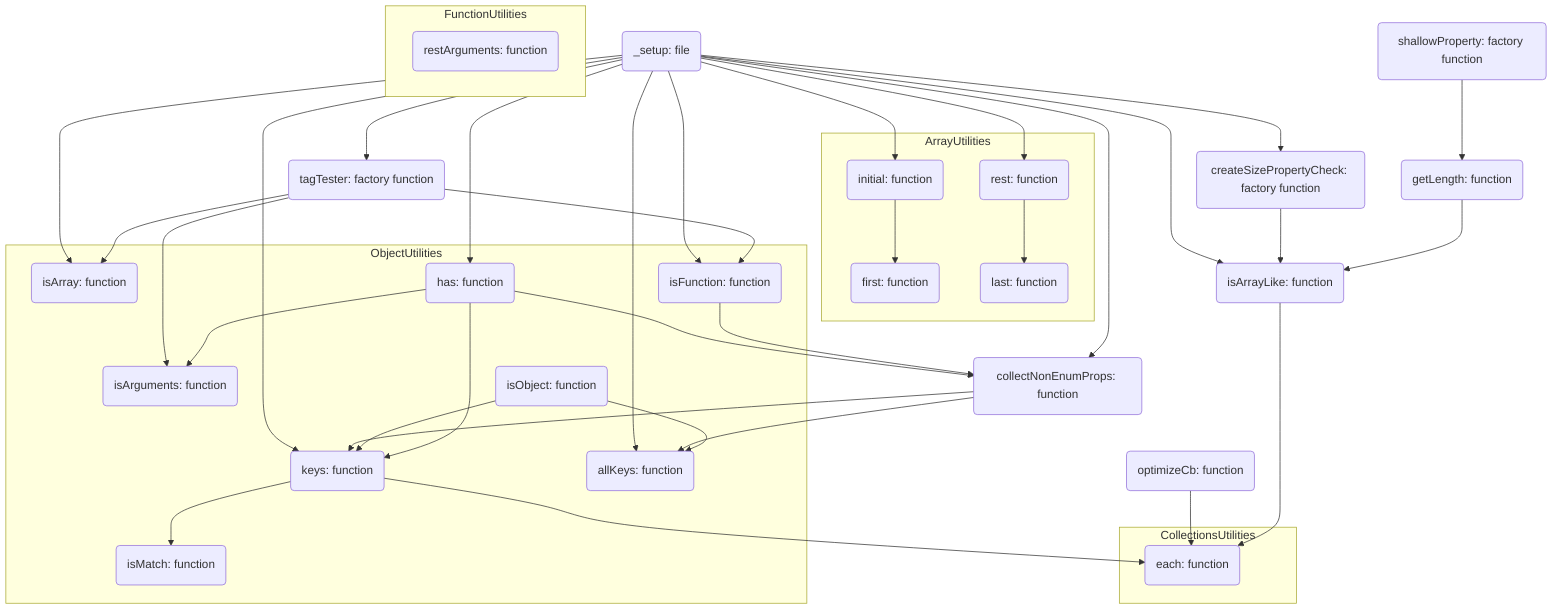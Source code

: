 flowchart TD
  %% Define nodes and their names

  %%% `_xxx` files

  _setup(_setup: file)
  _shallowProperty(shallowProperty: factory function)
  _getLength(getLength: function)
  _createSizePropertyCheck(createSizePropertyCheck: factory function)
  _isArrayLike(isArrayLike: function)
  _tagTester(tagTester: factory function)
  _optimizeCb(optimizeCb: function)
  _collectNonEnumProps(collectNonEnumProps: function)

  %%% Collections functions

  subgraph CollectionsUtilities
    each(each: function)
  end

  %%% Array functions

  subgraph ArrayUtilities
    initial(initial: function)
    first(first: function)
    rest(rest: function)
    last(last: function)
  end

  %%% Object functions

  subgraph ObjectUtilities
    isArray(isArray: function)
    isArguments(isArguments: function)
    isObject(isObject: function)
    isFunction(isFunction: function)
    isMatch(isMatch: function)
    has(has: function)
    keys(keys: function)
    allKeys(allKeys: function)
  end

  subgraph FunctionUtilities
    restArguments(restArguments: function)
  end

  %% Edge settings

  _setup --> initial
  _setup --> rest
  _setup --> _isArrayLike
  _setup --> _tagTester
  _setup --> isArray
  _setup --> has
  _setup --> _createSizePropertyCheck
  _setup --> _collectNonEnumProps
  _setup --> isFunction
  _setup --> keys
  _setup --> allKeys

  _tagTester --> isArray
  _tagTester --> isArguments
  _tagTester --> isFunction
  _shallowProperty --> _getLength
  _createSizePropertyCheck --> _isArrayLike
  _getLength --> _isArrayLike
  initial --> first
  rest --> last 
  has --> isArguments
  has --> _collectNonEnumProps
  isFunction --> _collectNonEnumProps
  _collectNonEnumProps --> keys
  isObject --> keys
  has --> keys
  _collectNonEnumProps --> allKeys
  isObject --> allKeys
  _optimizeCb --> each
  _isArrayLike --> each
  keys --> each
  keys --> isMatch

  %% Hyperlink settings

  %%% `_xxx` files
 
  click _setup "https://github.com/AshGreyG/To-Realize-Underscore/blob/main/modules/_setup.js"
  click _shallowProperty "https://github.com/AshGreyG/To-Realize-Underscore/blob/main/modules/_shallowProperty.js"
  click _getLength "https://github.com/AshGreyG/To-Realize-Underscore/blob/main/modules/_getLength.js"
  click _createSizePropertyCheck "https://github.com/AshGreyG/To-Realize-Underscore/blob/main/modules/_createSizePropertyCheck.js"
  click _isArrayLike "https://github.com/AshGreyG/To-Realize-Underscore/blob/main/modules/_isArrayLike.js"
  click _tagTester "https://github.com/AshGreyG/To-Realize-Underscore/blob/main/modules/_tagTester.js"
  click _optimizeCb "https://github.com/AshGreyG/To-Realize-Underscore/blob/main/modules/_optimizeCb.js"
  click _collectNonEnumProps "https://github.com/AshGreyG/To-Realize-Underscore/blob/main/modules/_collectNonEnumProps.js"

  %%% Collection functions

  click each "https://github.com/AshGreyG/To-Realize-Underscore/blob/main/modules/each.js"

  %%% Array functions

  click initial "https://github.com/AshGreyG/To-Realize-Underscore/blob/main/modules/initial.js"
  click first "https://github.com/AshGreyG/To-Realize-Underscore/blob/main/modules/first.js"
  click rest "https://github.com/AshGreyG/To-Realize-Underscore/blob/main/modules/rest.js"
  click last "https://github.com/AshGreyG/To-Realize-Underscore/blob/main/modules/last.js"

  %%% Object functions

  click isArray "https://github.com/AshGreyG/To-Realize-Underscore/blob/main/modules/isArray.js"
  click isArguments "https://github.com/AshGreyG/To-Realize-Underscore/blob/main/modules/isArguments.js"
  click isObject "https://github.com/AshGreyG/To-Realize-Underscore/blob/main/modules/isObject.js"
  click isFunction "https://github.com/AshGreyG/To-Realize-Underscore/blob/main/modules/isFunction.js"
  click isMatch "https://github.com/AshGreyG/To-Realize-Underscore/blob/main/modules/isMatch.js"
  click has "https://github.com/AshGreyG/To-Realize-Underscore/blob/main/modules/_has.js"
  click keys "https://github.com/AshGreyG/To-Realize-Underscore/blob/main/modules/keys.js"
  click allKeys "https://github.com/AshGreyG/To-Realize-Underscore/blob/main/modules/allKeys.js"

  %%% Function functions 😄

  click restArguments "https://github.com/AshGreyG/To-Realize-Underscore/blob/main/modules/restArguments.js"